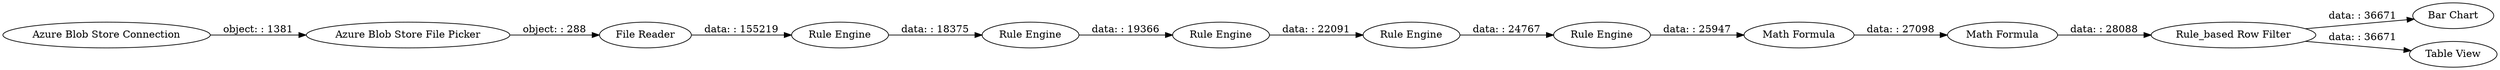 digraph {
	"8388672864425160162_2" [label="Azure Blob Store File Picker"]
	"8388672864425160162_5" [label="Rule Engine"]
	"8388672864425160162_4" [label="File Reader"]
	"8388672864425160162_7" [label="Rule Engine"]
	"8388672864425160162_10" [label="Math Formula"]
	"8388672864425160162_6" [label="Rule Engine"]
	"8388672864425160162_11" [label="Math Formula"]
	"8388672864425160162_13" [label="Bar Chart"]
	"8388672864425160162_8" [label="Rule Engine"]
	"8388672864425160162_12" [label="Rule_based Row Filter"]
	"8388672864425160162_1" [label="Azure Blob Store Connection"]
	"8388672864425160162_14" [label="Table View"]
	"8388672864425160162_9" [label="Rule Engine"]
	"8388672864425160162_7" -> "8388672864425160162_8" [label="data: : 22091"]
	"8388672864425160162_5" -> "8388672864425160162_6" [label="data: : 18375"]
	"8388672864425160162_8" -> "8388672864425160162_9" [label="data: : 24767"]
	"8388672864425160162_4" -> "8388672864425160162_5" [label="data: : 155219"]
	"8388672864425160162_6" -> "8388672864425160162_7" [label="data: : 19366"]
	"8388672864425160162_9" -> "8388672864425160162_10" [label="data: : 25947"]
	"8388672864425160162_1" -> "8388672864425160162_2" [label="object: : 1381"]
	"8388672864425160162_12" -> "8388672864425160162_13" [label="data: : 36671"]
	"8388672864425160162_11" -> "8388672864425160162_12" [label="data: : 28088"]
	"8388672864425160162_2" -> "8388672864425160162_4" [label="object: : 288"]
	"8388672864425160162_12" -> "8388672864425160162_14" [label="data: : 36671"]
	"8388672864425160162_10" -> "8388672864425160162_11" [label="data: : 27098"]
	rankdir=LR
}
